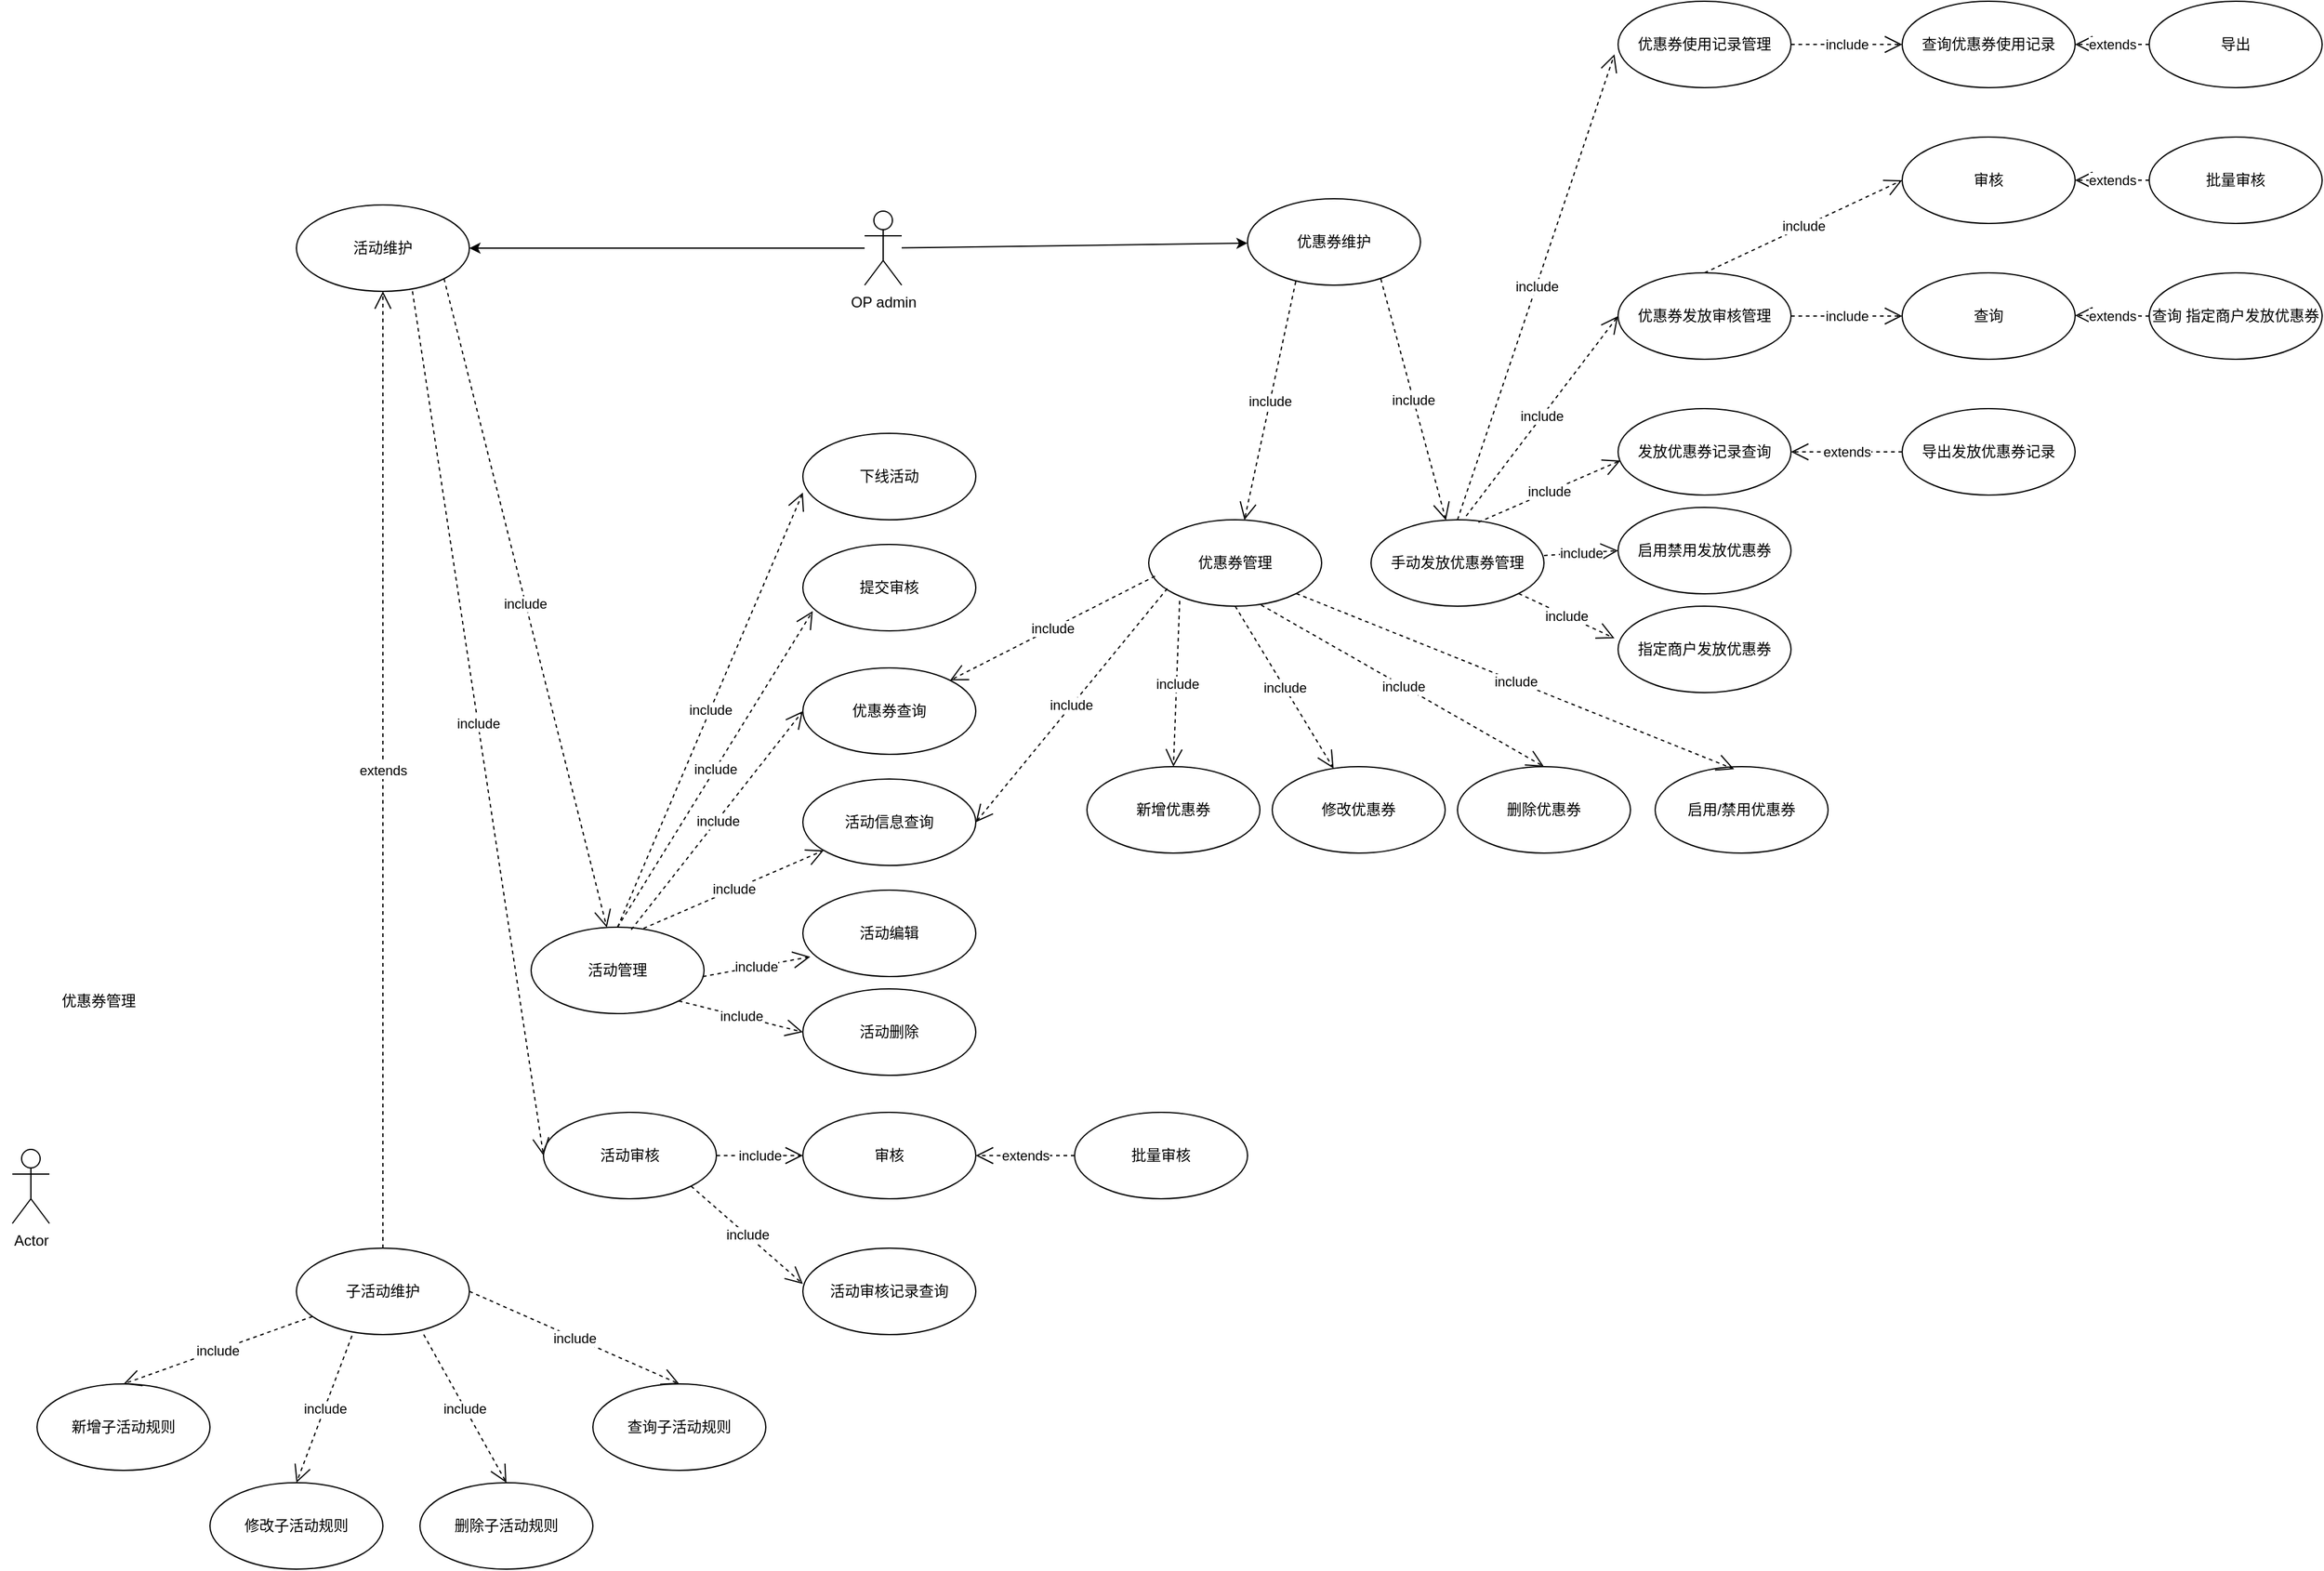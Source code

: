 <mxfile version="14.6.9" type="github">
  <diagram id="2DlMUsfGpXkx9Rr1vm7c" name="Page-1">
    <mxGraphModel dx="1422" dy="1907" grid="1" gridSize="10" guides="1" tooltips="1" connect="1" arrows="1" fold="1" page="1" pageScale="1" pageWidth="827" pageHeight="1169" math="0" shadow="0">
      <root>
        <mxCell id="0" />
        <mxCell id="1" parent="0" />
        <mxCell id="VtnJZgjyUKw3o-cdM9Pf-8" value="Actor" style="shape=umlActor;verticalLabelPosition=bottom;verticalAlign=top;html=1;" vertex="1" parent="1">
          <mxGeometry x="40" y="210" width="30" height="60" as="geometry" />
        </mxCell>
        <mxCell id="VtnJZgjyUKw3o-cdM9Pf-10" value="活动维护" style="ellipse;whiteSpace=wrap;html=1;" vertex="1" parent="1">
          <mxGeometry x="270" y="-555" width="140" height="70" as="geometry" />
        </mxCell>
        <mxCell id="VtnJZgjyUKw3o-cdM9Pf-11" value="优惠券管理" style="text;html=1;strokeColor=none;fillColor=none;align=center;verticalAlign=middle;whiteSpace=wrap;rounded=0;" vertex="1" parent="1">
          <mxGeometry x="30" y="50" width="160" height="80" as="geometry" />
        </mxCell>
        <mxCell id="VtnJZgjyUKw3o-cdM9Pf-12" value="优惠券维护" style="ellipse;whiteSpace=wrap;html=1;" vertex="1" parent="1">
          <mxGeometry x="1040" y="-560" width="140" height="70" as="geometry" />
        </mxCell>
        <mxCell id="VtnJZgjyUKw3o-cdM9Pf-15" value="子活动维护" style="ellipse;whiteSpace=wrap;html=1;" vertex="1" parent="1">
          <mxGeometry x="270" y="290" width="140" height="70" as="geometry" />
        </mxCell>
        <mxCell id="VtnJZgjyUKw3o-cdM9Pf-16" value="extends" style="endArrow=open;endSize=12;dashed=1;html=1;exitX=0.5;exitY=0;exitDx=0;exitDy=0;" edge="1" parent="1" source="VtnJZgjyUKw3o-cdM9Pf-15" target="VtnJZgjyUKw3o-cdM9Pf-10">
          <mxGeometry width="160" relative="1" as="geometry">
            <mxPoint x="190" y="340" as="sourcePoint" />
            <mxPoint x="350" y="340" as="targetPoint" />
          </mxGeometry>
        </mxCell>
        <mxCell id="VtnJZgjyUKw3o-cdM9Pf-99" value="" style="edgeStyle=none;rounded=0;orthogonalLoop=1;jettySize=auto;html=1;" edge="1" parent="1" source="VtnJZgjyUKw3o-cdM9Pf-21" target="VtnJZgjyUKw3o-cdM9Pf-12">
          <mxGeometry relative="1" as="geometry" />
        </mxCell>
        <mxCell id="VtnJZgjyUKw3o-cdM9Pf-102" style="edgeStyle=none;rounded=0;orthogonalLoop=1;jettySize=auto;html=1;entryX=1;entryY=0.5;entryDx=0;entryDy=0;" edge="1" parent="1" source="VtnJZgjyUKw3o-cdM9Pf-21" target="VtnJZgjyUKw3o-cdM9Pf-10">
          <mxGeometry relative="1" as="geometry" />
        </mxCell>
        <mxCell id="VtnJZgjyUKw3o-cdM9Pf-21" value="OP admin" style="shape=umlActor;verticalLabelPosition=bottom;verticalAlign=top;html=1;" vertex="1" parent="1">
          <mxGeometry x="730" y="-550" width="30" height="60" as="geometry" />
        </mxCell>
        <mxCell id="VtnJZgjyUKw3o-cdM9Pf-22" value="新增子活动规则" style="ellipse;whiteSpace=wrap;html=1;" vertex="1" parent="1">
          <mxGeometry x="60" y="400" width="140" height="70" as="geometry" />
        </mxCell>
        <mxCell id="VtnJZgjyUKw3o-cdM9Pf-23" value="修改子活动规则" style="ellipse;whiteSpace=wrap;html=1;" vertex="1" parent="1">
          <mxGeometry x="200" y="480" width="140" height="70" as="geometry" />
        </mxCell>
        <mxCell id="VtnJZgjyUKw3o-cdM9Pf-24" value="删除子活动规则" style="ellipse;whiteSpace=wrap;html=1;" vertex="1" parent="1">
          <mxGeometry x="370" y="480" width="140" height="70" as="geometry" />
        </mxCell>
        <mxCell id="VtnJZgjyUKw3o-cdM9Pf-25" value="查询子活动规则" style="ellipse;whiteSpace=wrap;html=1;" vertex="1" parent="1">
          <mxGeometry x="510" y="400" width="140" height="70" as="geometry" />
        </mxCell>
        <mxCell id="VtnJZgjyUKw3o-cdM9Pf-26" value="include" style="endArrow=open;endSize=12;dashed=1;html=1;entryX=0.5;entryY=0;entryDx=0;entryDy=0;" edge="1" parent="1" source="VtnJZgjyUKw3o-cdM9Pf-15" target="VtnJZgjyUKw3o-cdM9Pf-22">
          <mxGeometry width="160" relative="1" as="geometry">
            <mxPoint x="330" y="290" as="sourcePoint" />
            <mxPoint x="490" y="290" as="targetPoint" />
          </mxGeometry>
        </mxCell>
        <mxCell id="VtnJZgjyUKw3o-cdM9Pf-27" value="include" style="endArrow=open;endSize=12;dashed=1;html=1;entryX=0.5;entryY=0;entryDx=0;entryDy=0;exitX=0.321;exitY=1.014;exitDx=0;exitDy=0;exitPerimeter=0;" edge="1" parent="1" source="VtnJZgjyUKw3o-cdM9Pf-15">
          <mxGeometry width="160" relative="1" as="geometry">
            <mxPoint x="423.039" y="425.343" as="sourcePoint" />
            <mxPoint x="270" y="480" as="targetPoint" />
          </mxGeometry>
        </mxCell>
        <mxCell id="VtnJZgjyUKw3o-cdM9Pf-28" value="include" style="endArrow=open;endSize=12;dashed=1;html=1;entryX=0.5;entryY=0;entryDx=0;entryDy=0;" edge="1" parent="1" target="VtnJZgjyUKw3o-cdM9Pf-24">
          <mxGeometry width="160" relative="1" as="geometry">
            <mxPoint x="373.039" y="360.003" as="sourcePoint" />
            <mxPoint x="220" y="414.66" as="targetPoint" />
          </mxGeometry>
        </mxCell>
        <mxCell id="VtnJZgjyUKw3o-cdM9Pf-29" value="include" style="endArrow=open;endSize=12;dashed=1;html=1;entryX=0.5;entryY=0;entryDx=0;entryDy=0;exitX=1;exitY=0.5;exitDx=0;exitDy=0;" edge="1" parent="1" source="VtnJZgjyUKw3o-cdM9Pf-15" target="VtnJZgjyUKw3o-cdM9Pf-25">
          <mxGeometry width="160" relative="1" as="geometry">
            <mxPoint x="313.039" y="375.343" as="sourcePoint" />
            <mxPoint x="160" y="430" as="targetPoint" />
          </mxGeometry>
        </mxCell>
        <mxCell id="VtnJZgjyUKw3o-cdM9Pf-30" value="活动编辑" style="ellipse;whiteSpace=wrap;html=1;" vertex="1" parent="1">
          <mxGeometry x="680" width="140" height="70" as="geometry" />
        </mxCell>
        <mxCell id="VtnJZgjyUKw3o-cdM9Pf-32" value="活动信息查询" style="ellipse;whiteSpace=wrap;html=1;" vertex="1" parent="1">
          <mxGeometry x="680" y="-90" width="140" height="70" as="geometry" />
        </mxCell>
        <mxCell id="VtnJZgjyUKw3o-cdM9Pf-33" value="提交审核" style="ellipse;whiteSpace=wrap;html=1;" vertex="1" parent="1">
          <mxGeometry x="680" y="-280" width="140" height="70" as="geometry" />
        </mxCell>
        <mxCell id="VtnJZgjyUKw3o-cdM9Pf-34" value="审核" style="ellipse;whiteSpace=wrap;html=1;" vertex="1" parent="1">
          <mxGeometry x="680" y="180" width="140" height="70" as="geometry" />
        </mxCell>
        <mxCell id="VtnJZgjyUKw3o-cdM9Pf-35" value="活动管理" style="ellipse;whiteSpace=wrap;html=1;" vertex="1" parent="1">
          <mxGeometry x="460" y="30" width="140" height="70" as="geometry" />
        </mxCell>
        <mxCell id="VtnJZgjyUKw3o-cdM9Pf-36" value="活动审核" style="ellipse;whiteSpace=wrap;html=1;" vertex="1" parent="1">
          <mxGeometry x="470" y="180" width="140" height="70" as="geometry" />
        </mxCell>
        <mxCell id="VtnJZgjyUKw3o-cdM9Pf-37" value="活动审核记录查询" style="ellipse;whiteSpace=wrap;html=1;" vertex="1" parent="1">
          <mxGeometry x="680" y="290" width="140" height="70" as="geometry" />
        </mxCell>
        <mxCell id="VtnJZgjyUKw3o-cdM9Pf-38" value="批量审核" style="ellipse;whiteSpace=wrap;html=1;" vertex="1" parent="1">
          <mxGeometry x="900" y="180" width="140" height="70" as="geometry" />
        </mxCell>
        <mxCell id="VtnJZgjyUKw3o-cdM9Pf-39" value="活动删除" style="ellipse;whiteSpace=wrap;html=1;" vertex="1" parent="1">
          <mxGeometry x="680" y="80" width="140" height="70" as="geometry" />
        </mxCell>
        <mxCell id="VtnJZgjyUKw3o-cdM9Pf-40" value="include" style="endArrow=open;endSize=12;dashed=1;html=1;exitX=1;exitY=1;exitDx=0;exitDy=0;" edge="1" parent="1" source="VtnJZgjyUKw3o-cdM9Pf-10" target="VtnJZgjyUKw3o-cdM9Pf-35">
          <mxGeometry width="160" relative="1" as="geometry">
            <mxPoint x="293.039" y="355.343" as="sourcePoint" />
            <mxPoint x="140" y="410" as="targetPoint" />
          </mxGeometry>
        </mxCell>
        <mxCell id="VtnJZgjyUKw3o-cdM9Pf-41" value="include" style="endArrow=open;endSize=12;dashed=1;html=1;entryX=0;entryY=0.5;entryDx=0;entryDy=0;exitX=0.671;exitY=1;exitDx=0;exitDy=0;exitPerimeter=0;" edge="1" parent="1" source="VtnJZgjyUKw3o-cdM9Pf-10" target="VtnJZgjyUKw3o-cdM9Pf-36">
          <mxGeometry width="160" relative="1" as="geometry">
            <mxPoint x="399.497" y="160.251" as="sourcePoint" />
            <mxPoint x="480" y="100" as="targetPoint" />
          </mxGeometry>
        </mxCell>
        <mxCell id="VtnJZgjyUKw3o-cdM9Pf-42" value="include" style="endArrow=open;endSize=12;dashed=1;html=1;entryX=0;entryY=0.5;entryDx=0;entryDy=0;exitX=1;exitY=0.5;exitDx=0;exitDy=0;" edge="1" parent="1" source="VtnJZgjyUKw3o-cdM9Pf-36" target="VtnJZgjyUKw3o-cdM9Pf-34">
          <mxGeometry width="160" relative="1" as="geometry">
            <mxPoint x="609.997" y="210.251" as="sourcePoint" />
            <mxPoint x="690.5" y="150" as="targetPoint" />
          </mxGeometry>
        </mxCell>
        <mxCell id="VtnJZgjyUKw3o-cdM9Pf-43" value="extends" style="endArrow=open;endSize=12;dashed=1;html=1;exitX=0;exitY=0.5;exitDx=0;exitDy=0;entryX=1;entryY=0.5;entryDx=0;entryDy=0;" edge="1" parent="1" source="VtnJZgjyUKw3o-cdM9Pf-38" target="VtnJZgjyUKw3o-cdM9Pf-34">
          <mxGeometry width="160" relative="1" as="geometry">
            <mxPoint x="350" y="300" as="sourcePoint" />
            <mxPoint x="350" y="220" as="targetPoint" />
          </mxGeometry>
        </mxCell>
        <mxCell id="VtnJZgjyUKw3o-cdM9Pf-44" value="include" style="endArrow=open;endSize=12;dashed=1;html=1;entryX=0;entryY=0.5;entryDx=0;entryDy=0;exitX=1;exitY=1;exitDx=0;exitDy=0;" edge="1" parent="1" source="VtnJZgjyUKw3o-cdM9Pf-35" target="VtnJZgjyUKw3o-cdM9Pf-39">
          <mxGeometry width="160" relative="1" as="geometry">
            <mxPoint x="610" y="89.5" as="sourcePoint" />
            <mxPoint x="680" y="89.5" as="targetPoint" />
          </mxGeometry>
        </mxCell>
        <mxCell id="VtnJZgjyUKw3o-cdM9Pf-45" value="include" style="endArrow=open;endSize=12;dashed=1;html=1;entryX=0.043;entryY=0.771;entryDx=0;entryDy=0;entryPerimeter=0;" edge="1" parent="1" target="VtnJZgjyUKw3o-cdM9Pf-30">
          <mxGeometry width="160" relative="1" as="geometry">
            <mxPoint x="599" y="70" as="sourcePoint" />
            <mxPoint x="690" y="70.25" as="targetPoint" />
          </mxGeometry>
        </mxCell>
        <mxCell id="VtnJZgjyUKw3o-cdM9Pf-46" value="include" style="endArrow=open;endSize=12;dashed=1;html=1;exitX=0.65;exitY=0.014;exitDx=0;exitDy=0;exitPerimeter=0;" edge="1" parent="1" source="VtnJZgjyUKw3o-cdM9Pf-35" target="VtnJZgjyUKw3o-cdM9Pf-32">
          <mxGeometry width="160" relative="1" as="geometry">
            <mxPoint x="579.997" y="19.999" as="sourcePoint" />
            <mxPoint x="670.5" y="20.25" as="targetPoint" />
          </mxGeometry>
        </mxCell>
        <mxCell id="VtnJZgjyUKw3o-cdM9Pf-47" value="include" style="endArrow=open;endSize=12;dashed=1;html=1;entryX=0.057;entryY=0.771;entryDx=0;entryDy=0;exitX=0.5;exitY=0;exitDx=0;exitDy=0;entryPerimeter=0;" edge="1" parent="1" source="VtnJZgjyUKw3o-cdM9Pf-35" target="VtnJZgjyUKw3o-cdM9Pf-33">
          <mxGeometry width="160" relative="1" as="geometry">
            <mxPoint x="579.997" y="-60.501" as="sourcePoint" />
            <mxPoint x="670.5" y="-60.25" as="targetPoint" />
          </mxGeometry>
        </mxCell>
        <mxCell id="VtnJZgjyUKw3o-cdM9Pf-48" value="优惠券查询" style="ellipse;whiteSpace=wrap;html=1;" vertex="1" parent="1">
          <mxGeometry x="680" y="-180" width="140" height="70" as="geometry" />
        </mxCell>
        <mxCell id="VtnJZgjyUKw3o-cdM9Pf-49" value="include" style="endArrow=open;endSize=12;dashed=1;html=1;entryX=0;entryY=0.5;entryDx=0;entryDy=0;exitX=0.579;exitY=0.029;exitDx=0;exitDy=0;exitPerimeter=0;" edge="1" parent="1" source="VtnJZgjyUKw3o-cdM9Pf-35" target="VtnJZgjyUKw3o-cdM9Pf-48">
          <mxGeometry width="160" relative="1" as="geometry">
            <mxPoint x="550" y="50" as="sourcePoint" />
            <mxPoint x="697.98" y="-216.03" as="targetPoint" />
          </mxGeometry>
        </mxCell>
        <mxCell id="VtnJZgjyUKw3o-cdM9Pf-50" value="优惠券管理" style="ellipse;whiteSpace=wrap;html=1;" vertex="1" parent="1">
          <mxGeometry x="960" y="-300" width="140" height="70" as="geometry" />
        </mxCell>
        <mxCell id="VtnJZgjyUKw3o-cdM9Pf-51" value="手动发放优惠券管理" style="ellipse;whiteSpace=wrap;html=1;" vertex="1" parent="1">
          <mxGeometry x="1140" y="-300" width="140" height="70" as="geometry" />
        </mxCell>
        <mxCell id="VtnJZgjyUKw3o-cdM9Pf-52" value="下线活动" style="ellipse;whiteSpace=wrap;html=1;" vertex="1" parent="1">
          <mxGeometry x="680" y="-370" width="140" height="70" as="geometry" />
        </mxCell>
        <mxCell id="VtnJZgjyUKw3o-cdM9Pf-53" value="include" style="endArrow=open;endSize=12;dashed=1;html=1;entryX=0;entryY=0.686;entryDx=0;entryDy=0;exitX=0.5;exitY=0;exitDx=0;exitDy=0;entryPerimeter=0;" edge="1" parent="1" source="VtnJZgjyUKw3o-cdM9Pf-35" target="VtnJZgjyUKw3o-cdM9Pf-52">
          <mxGeometry width="160" relative="1" as="geometry">
            <mxPoint x="550" y="65" as="sourcePoint" />
            <mxPoint x="697.98" y="-216.03" as="targetPoint" />
          </mxGeometry>
        </mxCell>
        <mxCell id="VtnJZgjyUKw3o-cdM9Pf-54" value="include" style="endArrow=open;endSize=12;dashed=1;html=1;entryX=0;entryY=0.414;entryDx=0;entryDy=0;exitX=1;exitY=1;exitDx=0;exitDy=0;entryPerimeter=0;" edge="1" parent="1" source="VtnJZgjyUKw3o-cdM9Pf-36" target="VtnJZgjyUKw3o-cdM9Pf-37">
          <mxGeometry width="160" relative="1" as="geometry">
            <mxPoint x="620" y="225" as="sourcePoint" />
            <mxPoint x="690" y="225" as="targetPoint" />
          </mxGeometry>
        </mxCell>
        <mxCell id="VtnJZgjyUKw3o-cdM9Pf-56" value="include" style="endArrow=open;endSize=12;dashed=1;html=1;exitX=0.279;exitY=0.957;exitDx=0;exitDy=0;exitPerimeter=0;" edge="1" parent="1" source="VtnJZgjyUKw3o-cdM9Pf-12" target="VtnJZgjyUKw3o-cdM9Pf-50">
          <mxGeometry width="160" relative="1" as="geometry">
            <mxPoint x="1079.997" y="-109.999" as="sourcePoint" />
            <mxPoint x="1160.5" y="-170.25" as="targetPoint" />
          </mxGeometry>
        </mxCell>
        <mxCell id="VtnJZgjyUKw3o-cdM9Pf-57" value="include" style="endArrow=open;endSize=12;dashed=1;html=1;exitX=0.771;exitY=0.929;exitDx=0;exitDy=0;exitPerimeter=0;" edge="1" parent="1" source="VtnJZgjyUKw3o-cdM9Pf-12" target="VtnJZgjyUKw3o-cdM9Pf-51">
          <mxGeometry width="160" relative="1" as="geometry">
            <mxPoint x="1084.06" y="-333.01" as="sourcePoint" />
            <mxPoint x="1070.644" y="-289.593" as="targetPoint" />
          </mxGeometry>
        </mxCell>
        <mxCell id="VtnJZgjyUKw3o-cdM9Pf-58" value="include" style="endArrow=open;endSize=12;dashed=1;html=1;exitX=0.279;exitY=0.957;exitDx=0;exitDy=0;exitPerimeter=0;" edge="1" parent="1" target="VtnJZgjyUKw3o-cdM9Pf-48">
          <mxGeometry width="160" relative="1" as="geometry">
            <mxPoint x="965.06" y="-254.32" as="sourcePoint" />
            <mxPoint x="940.002" y="-209.996" as="targetPoint" />
          </mxGeometry>
        </mxCell>
        <mxCell id="VtnJZgjyUKw3o-cdM9Pf-59" value="include" style="endArrow=open;endSize=12;dashed=1;html=1;exitX=0.279;exitY=0.957;exitDx=0;exitDy=0;exitPerimeter=0;entryX=1;entryY=0.5;entryDx=0;entryDy=0;" edge="1" parent="1" target="VtnJZgjyUKw3o-cdM9Pf-32">
          <mxGeometry width="160" relative="1" as="geometry">
            <mxPoint x="975.06" y="-244.32" as="sourcePoint" />
            <mxPoint x="809.153" y="-159.92" as="targetPoint" />
          </mxGeometry>
        </mxCell>
        <mxCell id="VtnJZgjyUKw3o-cdM9Pf-60" value="新增优惠券" style="ellipse;whiteSpace=wrap;html=1;" vertex="1" parent="1">
          <mxGeometry x="910" y="-100" width="140" height="70" as="geometry" />
        </mxCell>
        <mxCell id="VtnJZgjyUKw3o-cdM9Pf-61" value="修改优惠券" style="ellipse;whiteSpace=wrap;html=1;" vertex="1" parent="1">
          <mxGeometry x="1060" y="-100" width="140" height="70" as="geometry" />
        </mxCell>
        <mxCell id="VtnJZgjyUKw3o-cdM9Pf-62" value="删除优惠券" style="ellipse;whiteSpace=wrap;html=1;" vertex="1" parent="1">
          <mxGeometry x="1210" y="-100" width="140" height="70" as="geometry" />
        </mxCell>
        <mxCell id="VtnJZgjyUKw3o-cdM9Pf-63" value="启用/禁用优惠券" style="ellipse;whiteSpace=wrap;html=1;" vertex="1" parent="1">
          <mxGeometry x="1370" y="-100" width="140" height="70" as="geometry" />
        </mxCell>
        <mxCell id="VtnJZgjyUKw3o-cdM9Pf-64" value="发放优惠券记录查询" style="ellipse;whiteSpace=wrap;html=1;" vertex="1" parent="1">
          <mxGeometry x="1340" y="-390" width="140" height="70" as="geometry" />
        </mxCell>
        <mxCell id="VtnJZgjyUKw3o-cdM9Pf-65" value="启用禁用发放优惠券" style="ellipse;whiteSpace=wrap;html=1;" vertex="1" parent="1">
          <mxGeometry x="1340" y="-310" width="140" height="70" as="geometry" />
        </mxCell>
        <mxCell id="VtnJZgjyUKw3o-cdM9Pf-66" value="指定商户发放优惠券" style="ellipse;whiteSpace=wrap;html=1;" vertex="1" parent="1">
          <mxGeometry x="1340" y="-230" width="140" height="70" as="geometry" />
        </mxCell>
        <mxCell id="VtnJZgjyUKw3o-cdM9Pf-67" value="导出发放优惠券记录" style="ellipse;whiteSpace=wrap;html=1;" vertex="1" parent="1">
          <mxGeometry x="1570" y="-390" width="140" height="70" as="geometry" />
        </mxCell>
        <mxCell id="VtnJZgjyUKw3o-cdM9Pf-68" value="审核" style="ellipse;whiteSpace=wrap;html=1;" vertex="1" parent="1">
          <mxGeometry x="1570" y="-610" width="140" height="70" as="geometry" />
        </mxCell>
        <mxCell id="VtnJZgjyUKw3o-cdM9Pf-69" value="&lt;span&gt;优惠券发放审核管理&lt;/span&gt;" style="ellipse;whiteSpace=wrap;html=1;" vertex="1" parent="1">
          <mxGeometry x="1340" y="-500" width="140" height="70" as="geometry" />
        </mxCell>
        <mxCell id="VtnJZgjyUKw3o-cdM9Pf-70" value="extends" style="endArrow=open;endSize=12;dashed=1;html=1;exitX=0;exitY=0.5;exitDx=0;exitDy=0;entryX=1;entryY=0.5;entryDx=0;entryDy=0;" edge="1" parent="1" source="VtnJZgjyUKw3o-cdM9Pf-67" target="VtnJZgjyUKw3o-cdM9Pf-64">
          <mxGeometry width="160" relative="1" as="geometry">
            <mxPoint x="1560" y="-275.5" as="sourcePoint" />
            <mxPoint x="1480" y="-275.5" as="targetPoint" />
          </mxGeometry>
        </mxCell>
        <mxCell id="VtnJZgjyUKw3o-cdM9Pf-71" value="include" style="endArrow=open;endSize=12;dashed=1;html=1;exitX=0.621;exitY=0.029;exitDx=0;exitDy=0;exitPerimeter=0;entryX=0.014;entryY=0.6;entryDx=0;entryDy=0;entryPerimeter=0;" edge="1" parent="1" source="VtnJZgjyUKw3o-cdM9Pf-51" target="VtnJZgjyUKw3o-cdM9Pf-64">
          <mxGeometry width="160" relative="1" as="geometry">
            <mxPoint x="1167.94" y="-334.97" as="sourcePoint" />
            <mxPoint x="1198.117" y="-288.246" as="targetPoint" />
          </mxGeometry>
        </mxCell>
        <mxCell id="VtnJZgjyUKw3o-cdM9Pf-72" value="include" style="endArrow=open;endSize=12;dashed=1;html=1;exitX=1;exitY=0.414;exitDx=0;exitDy=0;exitPerimeter=0;entryX=0;entryY=0.5;entryDx=0;entryDy=0;" edge="1" parent="1" source="VtnJZgjyUKw3o-cdM9Pf-51" target="VtnJZgjyUKw3o-cdM9Pf-65">
          <mxGeometry width="160" relative="1" as="geometry">
            <mxPoint x="1236.94" y="-287.97" as="sourcePoint" />
            <mxPoint x="1351.96" y="-358" as="targetPoint" />
          </mxGeometry>
        </mxCell>
        <mxCell id="VtnJZgjyUKw3o-cdM9Pf-73" value="include" style="endArrow=open;endSize=12;dashed=1;html=1;exitX=1;exitY=1;exitDx=0;exitDy=0;entryX=-0.021;entryY=0.371;entryDx=0;entryDy=0;entryPerimeter=0;" edge="1" parent="1" source="VtnJZgjyUKw3o-cdM9Pf-51" target="VtnJZgjyUKw3o-cdM9Pf-66">
          <mxGeometry width="160" relative="1" as="geometry">
            <mxPoint x="1290" y="-261.02" as="sourcePoint" />
            <mxPoint x="1350" y="-265" as="targetPoint" />
          </mxGeometry>
        </mxCell>
        <mxCell id="VtnJZgjyUKw3o-cdM9Pf-74" value="优惠券使用记录管理" style="ellipse;whiteSpace=wrap;html=1;" vertex="1" parent="1">
          <mxGeometry x="1340" y="-720" width="140" height="70" as="geometry" />
        </mxCell>
        <mxCell id="VtnJZgjyUKw3o-cdM9Pf-75" value="include" style="endArrow=open;endSize=12;dashed=1;html=1;exitX=0.55;exitY=-0.043;exitDx=0;exitDy=0;exitPerimeter=0;entryX=0;entryY=0.5;entryDx=0;entryDy=0;" edge="1" parent="1" source="VtnJZgjyUKw3o-cdM9Pf-51" target="VtnJZgjyUKw3o-cdM9Pf-69">
          <mxGeometry width="160" relative="1" as="geometry">
            <mxPoint x="1236.94" y="-287.97" as="sourcePoint" />
            <mxPoint x="1351.96" y="-338" as="targetPoint" />
          </mxGeometry>
        </mxCell>
        <mxCell id="VtnJZgjyUKw3o-cdM9Pf-76" value="include" style="endArrow=open;endSize=12;dashed=1;html=1;exitX=0.5;exitY=0;exitDx=0;exitDy=0;entryX=-0.021;entryY=0.614;entryDx=0;entryDy=0;entryPerimeter=0;" edge="1" parent="1" source="VtnJZgjyUKw3o-cdM9Pf-51" target="VtnJZgjyUKw3o-cdM9Pf-74">
          <mxGeometry width="160" relative="1" as="geometry">
            <mxPoint x="1227" y="-293.01" as="sourcePoint" />
            <mxPoint x="1330" y="-475" as="targetPoint" />
          </mxGeometry>
        </mxCell>
        <mxCell id="VtnJZgjyUKw3o-cdM9Pf-78" value="查询优惠券使用记录" style="ellipse;whiteSpace=wrap;html=1;" vertex="1" parent="1">
          <mxGeometry x="1570" y="-720" width="140" height="70" as="geometry" />
        </mxCell>
        <mxCell id="VtnJZgjyUKw3o-cdM9Pf-79" value="导出" style="ellipse;whiteSpace=wrap;html=1;" vertex="1" parent="1">
          <mxGeometry x="1770" y="-720" width="140" height="70" as="geometry" />
        </mxCell>
        <mxCell id="VtnJZgjyUKw3o-cdM9Pf-80" value="include" style="endArrow=open;endSize=12;dashed=1;html=1;exitX=1;exitY=0.5;exitDx=0;exitDy=0;entryX=0;entryY=0.5;entryDx=0;entryDy=0;" edge="1" parent="1" source="VtnJZgjyUKw3o-cdM9Pf-74" target="VtnJZgjyUKw3o-cdM9Pf-78">
          <mxGeometry width="160" relative="1" as="geometry">
            <mxPoint x="1236.94" y="-388.97" as="sourcePoint" />
            <mxPoint x="1351.96" y="-439" as="targetPoint" />
          </mxGeometry>
        </mxCell>
        <mxCell id="VtnJZgjyUKw3o-cdM9Pf-82" value="查询" style="ellipse;whiteSpace=wrap;html=1;" vertex="1" parent="1">
          <mxGeometry x="1570" y="-500" width="140" height="70" as="geometry" />
        </mxCell>
        <mxCell id="VtnJZgjyUKw3o-cdM9Pf-83" value="查询 指定商户发放优惠券" style="ellipse;whiteSpace=wrap;html=1;" vertex="1" parent="1">
          <mxGeometry x="1770" y="-500" width="140" height="70" as="geometry" />
        </mxCell>
        <mxCell id="VtnJZgjyUKw3o-cdM9Pf-84" value="批量审核" style="ellipse;whiteSpace=wrap;html=1;" vertex="1" parent="1">
          <mxGeometry x="1770" y="-610" width="140" height="70" as="geometry" />
        </mxCell>
        <mxCell id="VtnJZgjyUKw3o-cdM9Pf-85" value="include" style="endArrow=open;endSize=12;dashed=1;html=1;exitX=0.5;exitY=0;exitDx=0;exitDy=0;entryX=0;entryY=0.5;entryDx=0;entryDy=0;" edge="1" parent="1" source="VtnJZgjyUKw3o-cdM9Pf-69" target="VtnJZgjyUKw3o-cdM9Pf-68">
          <mxGeometry width="160" relative="1" as="geometry">
            <mxPoint x="1227" y="-293.01" as="sourcePoint" />
            <mxPoint x="1350" y="-455" as="targetPoint" />
          </mxGeometry>
        </mxCell>
        <mxCell id="VtnJZgjyUKw3o-cdM9Pf-86" value="include" style="endArrow=open;endSize=12;dashed=1;html=1;exitX=1;exitY=0.5;exitDx=0;exitDy=0;entryX=0;entryY=0.5;entryDx=0;entryDy=0;" edge="1" parent="1" source="VtnJZgjyUKw3o-cdM9Pf-69" target="VtnJZgjyUKw3o-cdM9Pf-82">
          <mxGeometry width="160" relative="1" as="geometry">
            <mxPoint x="1420" y="-490" as="sourcePoint" />
            <mxPoint x="1580" y="-565" as="targetPoint" />
          </mxGeometry>
        </mxCell>
        <mxCell id="VtnJZgjyUKw3o-cdM9Pf-87" value="extends" style="endArrow=open;endSize=12;dashed=1;html=1;entryX=1;entryY=0.5;entryDx=0;entryDy=0;exitX=0;exitY=0.5;exitDx=0;exitDy=0;" edge="1" parent="1" source="VtnJZgjyUKw3o-cdM9Pf-83">
          <mxGeometry width="160" relative="1" as="geometry">
            <mxPoint x="1760" y="-465" as="sourcePoint" />
            <mxPoint x="1710" y="-465.5" as="targetPoint" />
          </mxGeometry>
        </mxCell>
        <mxCell id="VtnJZgjyUKw3o-cdM9Pf-89" value="extends" style="endArrow=open;endSize=12;dashed=1;html=1;entryX=1;entryY=0.5;entryDx=0;entryDy=0;exitX=0;exitY=0.5;exitDx=0;exitDy=0;" edge="1" parent="1" source="VtnJZgjyUKw3o-cdM9Pf-84" target="VtnJZgjyUKw3o-cdM9Pf-68">
          <mxGeometry width="160" relative="1" as="geometry">
            <mxPoint x="1780" y="-455" as="sourcePoint" />
            <mxPoint x="1720" y="-455.5" as="targetPoint" />
          </mxGeometry>
        </mxCell>
        <mxCell id="VtnJZgjyUKw3o-cdM9Pf-91" value="extends" style="endArrow=open;endSize=12;dashed=1;html=1;entryX=1;entryY=0.5;entryDx=0;entryDy=0;exitX=0;exitY=0.5;exitDx=0;exitDy=0;" edge="1" parent="1" source="VtnJZgjyUKw3o-cdM9Pf-79" target="VtnJZgjyUKw3o-cdM9Pf-78">
          <mxGeometry width="160" relative="1" as="geometry">
            <mxPoint x="1790" y="-555" as="sourcePoint" />
            <mxPoint x="1730" y="-555" as="targetPoint" />
          </mxGeometry>
        </mxCell>
        <mxCell id="VtnJZgjyUKw3o-cdM9Pf-92" value="include" style="endArrow=open;endSize=12;dashed=1;html=1;exitX=0.279;exitY=0.957;exitDx=0;exitDy=0;exitPerimeter=0;entryX=0.5;entryY=0;entryDx=0;entryDy=0;" edge="1" parent="1" target="VtnJZgjyUKw3o-cdM9Pf-60">
          <mxGeometry width="160" relative="1" as="geometry">
            <mxPoint x="985.06" y="-234.32" as="sourcePoint" />
            <mxPoint x="830" y="-45" as="targetPoint" />
          </mxGeometry>
        </mxCell>
        <mxCell id="VtnJZgjyUKw3o-cdM9Pf-93" value="include" style="endArrow=open;endSize=12;dashed=1;html=1;exitX=0.5;exitY=1;exitDx=0;exitDy=0;" edge="1" parent="1" source="VtnJZgjyUKw3o-cdM9Pf-50" target="VtnJZgjyUKw3o-cdM9Pf-61">
          <mxGeometry width="160" relative="1" as="geometry">
            <mxPoint x="995.06" y="-224.32" as="sourcePoint" />
            <mxPoint x="990" y="-90" as="targetPoint" />
          </mxGeometry>
        </mxCell>
        <mxCell id="VtnJZgjyUKw3o-cdM9Pf-94" value="include" style="endArrow=open;endSize=12;dashed=1;html=1;exitX=0.65;exitY=0.986;exitDx=0;exitDy=0;entryX=0.5;entryY=0;entryDx=0;entryDy=0;exitPerimeter=0;" edge="1" parent="1" source="VtnJZgjyUKw3o-cdM9Pf-50" target="VtnJZgjyUKw3o-cdM9Pf-62">
          <mxGeometry width="160" relative="1" as="geometry">
            <mxPoint x="1040" y="-220" as="sourcePoint" />
            <mxPoint x="1119.699" y="-88.496" as="targetPoint" />
          </mxGeometry>
        </mxCell>
        <mxCell id="VtnJZgjyUKw3o-cdM9Pf-95" value="include" style="endArrow=open;endSize=12;dashed=1;html=1;exitX=1;exitY=1;exitDx=0;exitDy=0;entryX=0.457;entryY=0.029;entryDx=0;entryDy=0;entryPerimeter=0;" edge="1" parent="1" source="VtnJZgjyUKw3o-cdM9Pf-50" target="VtnJZgjyUKw3o-cdM9Pf-63">
          <mxGeometry width="160" relative="1" as="geometry">
            <mxPoint x="1061" y="-220.98" as="sourcePoint" />
            <mxPoint x="1290" y="-90" as="targetPoint" />
          </mxGeometry>
        </mxCell>
        <mxCell id="VtnJZgjyUKw3o-cdM9Pf-97" style="edgeStyle=none;rounded=0;orthogonalLoop=1;jettySize=auto;html=1;exitX=0.5;exitY=0;exitDx=0;exitDy=0;exitPerimeter=0;" edge="1" parent="1" source="VtnJZgjyUKw3o-cdM9Pf-21" target="VtnJZgjyUKw3o-cdM9Pf-21">
          <mxGeometry relative="1" as="geometry" />
        </mxCell>
      </root>
    </mxGraphModel>
  </diagram>
</mxfile>
